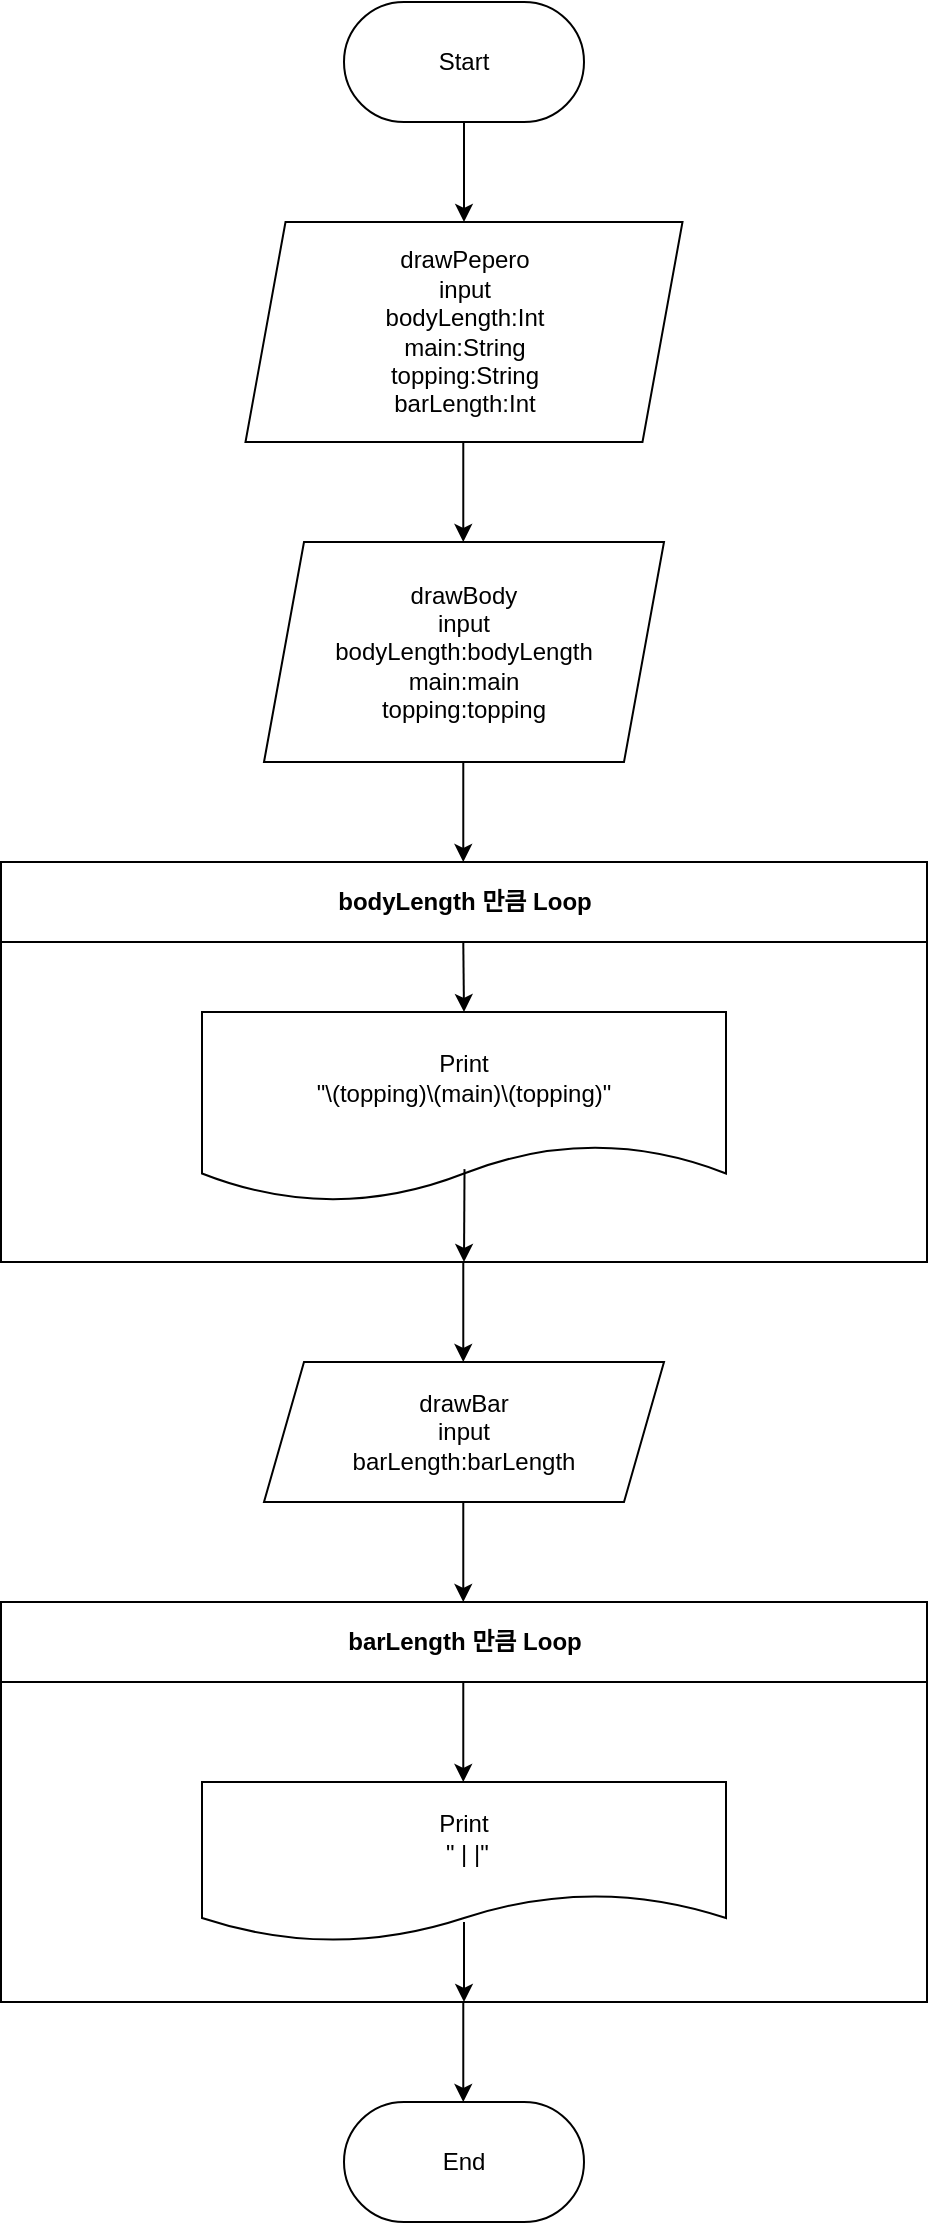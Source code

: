 <mxfile version="22.1.2" type="device">
  <diagram id="C5RBs43oDa-KdzZeNtuy" name="Page-1">
    <mxGraphModel dx="1013" dy="1214" grid="1" gridSize="10" guides="1" tooltips="1" connect="1" arrows="1" fold="1" page="1" pageScale="1" pageWidth="827" pageHeight="1169" math="0" shadow="0">
      <root>
        <mxCell id="WIyWlLk6GJQsqaUBKTNV-0" />
        <mxCell id="WIyWlLk6GJQsqaUBKTNV-1" parent="WIyWlLk6GJQsqaUBKTNV-0" />
        <mxCell id="zZ0UZh3BlXLBt4JS338n-0" value="Start" style="rounded=1;whiteSpace=wrap;html=1;arcSize=50;" parent="WIyWlLk6GJQsqaUBKTNV-1" vertex="1">
          <mxGeometry x="353" y="40" width="120" height="60" as="geometry" />
        </mxCell>
        <mxCell id="zZ0UZh3BlXLBt4JS338n-1" value="drawPepero&lt;br&gt;input&lt;br&gt;bodyLength:Int&lt;br&gt;main:String&lt;br&gt;topping:String&lt;br&gt;barLength:Int" style="shape=parallelogram;perimeter=parallelogramPerimeter;whiteSpace=wrap;html=1;fixedSize=1;" parent="WIyWlLk6GJQsqaUBKTNV-1" vertex="1">
          <mxGeometry x="303.75" y="150" width="218.5" height="110" as="geometry" />
        </mxCell>
        <mxCell id="zZ0UZh3BlXLBt4JS338n-2" value="bodyLength 만큼 Loop" style="swimlane;whiteSpace=wrap;html=1;startSize=40;" parent="WIyWlLk6GJQsqaUBKTNV-1" vertex="1">
          <mxGeometry x="181.5" y="470" width="463" height="200" as="geometry" />
        </mxCell>
        <mxCell id="zZ0UZh3BlXLBt4JS338n-3" value="Print&lt;br&gt;&quot;\(topping)\(main)\(topping)&quot;" style="shape=document;whiteSpace=wrap;html=1;boundedLbl=1;" parent="zZ0UZh3BlXLBt4JS338n-2" vertex="1">
          <mxGeometry x="100.5" y="75" width="262" height="95" as="geometry" />
        </mxCell>
        <mxCell id="zZ0UZh3BlXLBt4JS338n-17" value="" style="endArrow=classic;html=1;rounded=0;exitX=0.5;exitY=1;exitDx=0;exitDy=0;entryX=0.5;entryY=0;entryDx=0;entryDy=0;" parent="zZ0UZh3BlXLBt4JS338n-2" target="zZ0UZh3BlXLBt4JS338n-3" edge="1">
          <mxGeometry width="50" height="50" relative="1" as="geometry">
            <mxPoint x="231.14" y="40" as="sourcePoint" />
            <mxPoint x="231.5" y="70" as="targetPoint" />
          </mxGeometry>
        </mxCell>
        <mxCell id="zZ0UZh3BlXLBt4JS338n-18" value="" style="endArrow=classic;html=1;rounded=0;exitX=0.501;exitY=0.827;exitDx=0;exitDy=0;exitPerimeter=0;" parent="zZ0UZh3BlXLBt4JS338n-2" source="zZ0UZh3BlXLBt4JS338n-3" edge="1">
          <mxGeometry width="50" height="50" relative="1" as="geometry">
            <mxPoint x="231.5" y="160" as="sourcePoint" />
            <mxPoint x="231.5" y="200" as="targetPoint" />
          </mxGeometry>
        </mxCell>
        <mxCell id="zZ0UZh3BlXLBt4JS338n-5" value="drawBody&lt;br&gt;input&lt;br&gt;bodyLength:bodyLength&lt;br&gt;main:main&lt;br&gt;topping:topping" style="shape=parallelogram;perimeter=parallelogramPerimeter;whiteSpace=wrap;html=1;fixedSize=1;" parent="WIyWlLk6GJQsqaUBKTNV-1" vertex="1">
          <mxGeometry x="313" y="310" width="200" height="110" as="geometry" />
        </mxCell>
        <mxCell id="zZ0UZh3BlXLBt4JS338n-6" value="drawBar&lt;br&gt;input&lt;br&gt;barLength:barLength" style="shape=parallelogram;perimeter=parallelogramPerimeter;whiteSpace=wrap;html=1;fixedSize=1;" parent="WIyWlLk6GJQsqaUBKTNV-1" vertex="1">
          <mxGeometry x="313" y="720" width="200" height="70" as="geometry" />
        </mxCell>
        <mxCell id="zZ0UZh3BlXLBt4JS338n-7" value="barLength 만큼 Loop" style="swimlane;whiteSpace=wrap;html=1;startSize=40;" parent="WIyWlLk6GJQsqaUBKTNV-1" vertex="1">
          <mxGeometry x="181.5" y="840" width="463" height="200" as="geometry" />
        </mxCell>
        <mxCell id="zZ0UZh3BlXLBt4JS338n-8" value="Print&lt;br&gt;&amp;nbsp;&quot; | |&quot;" style="shape=document;whiteSpace=wrap;html=1;boundedLbl=1;" parent="zZ0UZh3BlXLBt4JS338n-7" vertex="1">
          <mxGeometry x="100.5" y="90" width="262" height="80" as="geometry" />
        </mxCell>
        <mxCell id="zZ0UZh3BlXLBt4JS338n-19" value="" style="endArrow=classic;html=1;rounded=0;entryX=0.5;entryY=0;entryDx=0;entryDy=0;exitX=0.5;exitY=1;exitDx=0;exitDy=0;" parent="zZ0UZh3BlXLBt4JS338n-7" edge="1">
          <mxGeometry width="50" height="50" relative="1" as="geometry">
            <mxPoint x="231.14" y="40" as="sourcePoint" />
            <mxPoint x="231.14" y="90" as="targetPoint" />
          </mxGeometry>
        </mxCell>
        <mxCell id="zZ0UZh3BlXLBt4JS338n-20" value="" style="endArrow=classic;html=1;rounded=0;exitX=0.5;exitY=1;exitDx=0;exitDy=0;" parent="zZ0UZh3BlXLBt4JS338n-7" edge="1">
          <mxGeometry width="50" height="50" relative="1" as="geometry">
            <mxPoint x="231.5" y="160" as="sourcePoint" />
            <mxPoint x="231.5" y="200" as="targetPoint" />
          </mxGeometry>
        </mxCell>
        <mxCell id="zZ0UZh3BlXLBt4JS338n-9" value="End" style="rounded=1;whiteSpace=wrap;html=1;arcSize=50;" parent="WIyWlLk6GJQsqaUBKTNV-1" vertex="1">
          <mxGeometry x="353" y="1090" width="120" height="60" as="geometry" />
        </mxCell>
        <mxCell id="zZ0UZh3BlXLBt4JS338n-10" value="" style="endArrow=classic;html=1;rounded=0;entryX=0.5;entryY=0;entryDx=0;entryDy=0;exitX=0.5;exitY=1;exitDx=0;exitDy=0;" parent="WIyWlLk6GJQsqaUBKTNV-1" source="zZ0UZh3BlXLBt4JS338n-0" target="zZ0UZh3BlXLBt4JS338n-1" edge="1">
          <mxGeometry width="50" height="50" relative="1" as="geometry">
            <mxPoint x="390" y="140" as="sourcePoint" />
            <mxPoint x="440" y="90" as="targetPoint" />
          </mxGeometry>
        </mxCell>
        <mxCell id="zZ0UZh3BlXLBt4JS338n-11" value="" style="endArrow=classic;html=1;rounded=0;entryX=0.5;entryY=0;entryDx=0;entryDy=0;exitX=0.5;exitY=1;exitDx=0;exitDy=0;" parent="WIyWlLk6GJQsqaUBKTNV-1" edge="1">
          <mxGeometry width="50" height="50" relative="1" as="geometry">
            <mxPoint x="412.64" y="260" as="sourcePoint" />
            <mxPoint x="412.64" y="310" as="targetPoint" />
          </mxGeometry>
        </mxCell>
        <mxCell id="zZ0UZh3BlXLBt4JS338n-12" value="" style="endArrow=classic;html=1;rounded=0;entryX=0.5;entryY=0;entryDx=0;entryDy=0;exitX=0.5;exitY=1;exitDx=0;exitDy=0;" parent="WIyWlLk6GJQsqaUBKTNV-1" edge="1">
          <mxGeometry width="50" height="50" relative="1" as="geometry">
            <mxPoint x="412.64" y="420" as="sourcePoint" />
            <mxPoint x="412.64" y="470" as="targetPoint" />
          </mxGeometry>
        </mxCell>
        <mxCell id="zZ0UZh3BlXLBt4JS338n-13" value="" style="endArrow=classic;html=1;rounded=0;entryX=0.5;entryY=0;entryDx=0;entryDy=0;exitX=0.5;exitY=1;exitDx=0;exitDy=0;" parent="WIyWlLk6GJQsqaUBKTNV-1" edge="1">
          <mxGeometry width="50" height="50" relative="1" as="geometry">
            <mxPoint x="412.64" y="670" as="sourcePoint" />
            <mxPoint x="412.64" y="720" as="targetPoint" />
          </mxGeometry>
        </mxCell>
        <mxCell id="zZ0UZh3BlXLBt4JS338n-14" value="" style="endArrow=classic;html=1;rounded=0;entryX=0.5;entryY=0;entryDx=0;entryDy=0;exitX=0.5;exitY=1;exitDx=0;exitDy=0;" parent="WIyWlLk6GJQsqaUBKTNV-1" edge="1">
          <mxGeometry width="50" height="50" relative="1" as="geometry">
            <mxPoint x="412.64" y="790" as="sourcePoint" />
            <mxPoint x="412.64" y="840" as="targetPoint" />
          </mxGeometry>
        </mxCell>
        <mxCell id="zZ0UZh3BlXLBt4JS338n-15" value="" style="endArrow=classic;html=1;rounded=0;entryX=0.5;entryY=0;entryDx=0;entryDy=0;" parent="WIyWlLk6GJQsqaUBKTNV-1" edge="1">
          <mxGeometry width="50" height="50" relative="1" as="geometry">
            <mxPoint x="412.64" y="1040" as="sourcePoint" />
            <mxPoint x="412.64" y="1090" as="targetPoint" />
          </mxGeometry>
        </mxCell>
      </root>
    </mxGraphModel>
  </diagram>
</mxfile>

